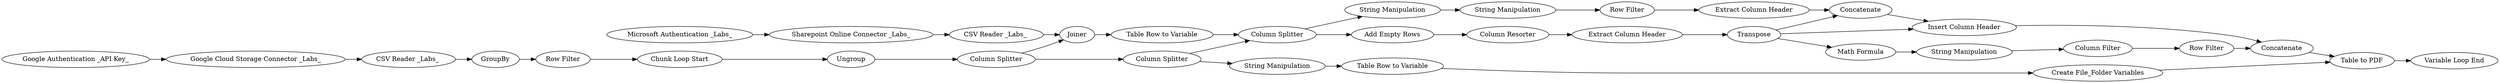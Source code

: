 digraph {
	"6053825935533492743_39" [label="Table Row to Variable"]
	"3828571988049667353_41" [label="Google Authentication _API Key_"]
	"-5697887063836448735_21" [label="Row Filter"]
	"3828571988049667353_53" [label="Variable Loop End"]
	"3828571988049667353_24" [label=Concatenate]
	"3828571988049667353_50" [label="Microsoft Authentication _Labs_"]
	"3828571988049667353_10" [label=Ungroup]
	"3828571988049667353_2" [label="Sharepoint Online Connector _Labs_"]
	"-5697887063836448735_23" [label="Extract Column Header"]
	"-7557299456616290443_28" [label="String Manipulation"]
	"6053825935533492743_38" [label="Create File_Folder Variables"]
	"3828571988049667353_44" [label="Column Splitter"]
	"6053825935533492743_15" [label="String Manipulation"]
	"3828571988049667353_12" [label="Column Splitter"]
	"3828571988049667353_54" [label=Joiner]
	"3828571988049667353_25" [label="Insert Column Header"]
	"-7557299456616290443_32" [label="Row Filter"]
	"-6729436046653463399_35" [label="Column Resorter"]
	"3828571988049667353_52" [label="Table to PDF"]
	"-6729436046653463399_20" [label="Add Empty Rows"]
	"-6729436046653463399_22" [label="Extract Column Header"]
	"-5697887063836448735_17" [label="String Manipulation"]
	"3828571988049667353_13" [label="Column Splitter"]
	"-6729436046653463399_26" [label=Transpose]
	"3828571988049667353_42" [label="CSV Reader _Labs_ "]
	"-5697887063836448735_16" [label="String Manipulation"]
	"3828571988049667353_8" [label=GroupBy]
	"3828571988049667353_51" [label="Table Row to Variable"]
	"3828571988049667353_40" [label="Google Cloud Storage Connector _Labs_"]
	"3828571988049667353_46" [label="Chunk Loop Start"]
	"-7557299456616290443_27" [label="Math Formula"]
	"3828571988049667353_30" [label=Concatenate]
	"3828571988049667353_7" [label="CSV Reader _Labs_ "]
	"3828571988049667353_49" [label="Row Filter"]
	"-7557299456616290443_31" [label="Column Filter"]
	"-5697887063836448735_23" -> "3828571988049667353_24"
	"3828571988049667353_12" -> "6053825935533492743_15"
	"3828571988049667353_42" -> "3828571988049667353_8"
	"3828571988049667353_49" -> "3828571988049667353_46"
	"3828571988049667353_2" -> "3828571988049667353_7"
	"-6729436046653463399_22" -> "-6729436046653463399_26"
	"3828571988049667353_24" -> "3828571988049667353_25"
	"-6729436046653463399_26" -> "3828571988049667353_25"
	"-6729436046653463399_26" -> "-7557299456616290443_27"
	"-5697887063836448735_17" -> "-5697887063836448735_21"
	"-5697887063836448735_16" -> "-5697887063836448735_17"
	"-6729436046653463399_35" -> "-6729436046653463399_22"
	"3828571988049667353_44" -> "3828571988049667353_12"
	"3828571988049667353_41" -> "3828571988049667353_40"
	"-7557299456616290443_27" -> "-7557299456616290443_28"
	"3828571988049667353_50" -> "3828571988049667353_2"
	"-6729436046653463399_20" -> "-6729436046653463399_35"
	"3828571988049667353_10" -> "3828571988049667353_44"
	"3828571988049667353_25" -> "3828571988049667353_30"
	"3828571988049667353_13" -> "-5697887063836448735_16"
	"3828571988049667353_54" -> "3828571988049667353_51"
	"6053825935533492743_39" -> "6053825935533492743_38"
	"3828571988049667353_13" -> "-6729436046653463399_20"
	"6053825935533492743_15" -> "6053825935533492743_39"
	"3828571988049667353_44" -> "3828571988049667353_54"
	"-7557299456616290443_31" -> "-7557299456616290443_32"
	"3828571988049667353_7" -> "3828571988049667353_54"
	"-7557299456616290443_28" -> "-7557299456616290443_31"
	"3828571988049667353_52" -> "3828571988049667353_53"
	"6053825935533492743_38" -> "3828571988049667353_52"
	"-6729436046653463399_26" -> "3828571988049667353_24"
	"-5697887063836448735_21" -> "-5697887063836448735_23"
	"3828571988049667353_30" -> "3828571988049667353_52"
	"3828571988049667353_8" -> "3828571988049667353_49"
	"-7557299456616290443_32" -> "3828571988049667353_30"
	"3828571988049667353_12" -> "3828571988049667353_13"
	"3828571988049667353_46" -> "3828571988049667353_10"
	"3828571988049667353_51" -> "3828571988049667353_13"
	"3828571988049667353_40" -> "3828571988049667353_42"
	rankdir=LR
}
